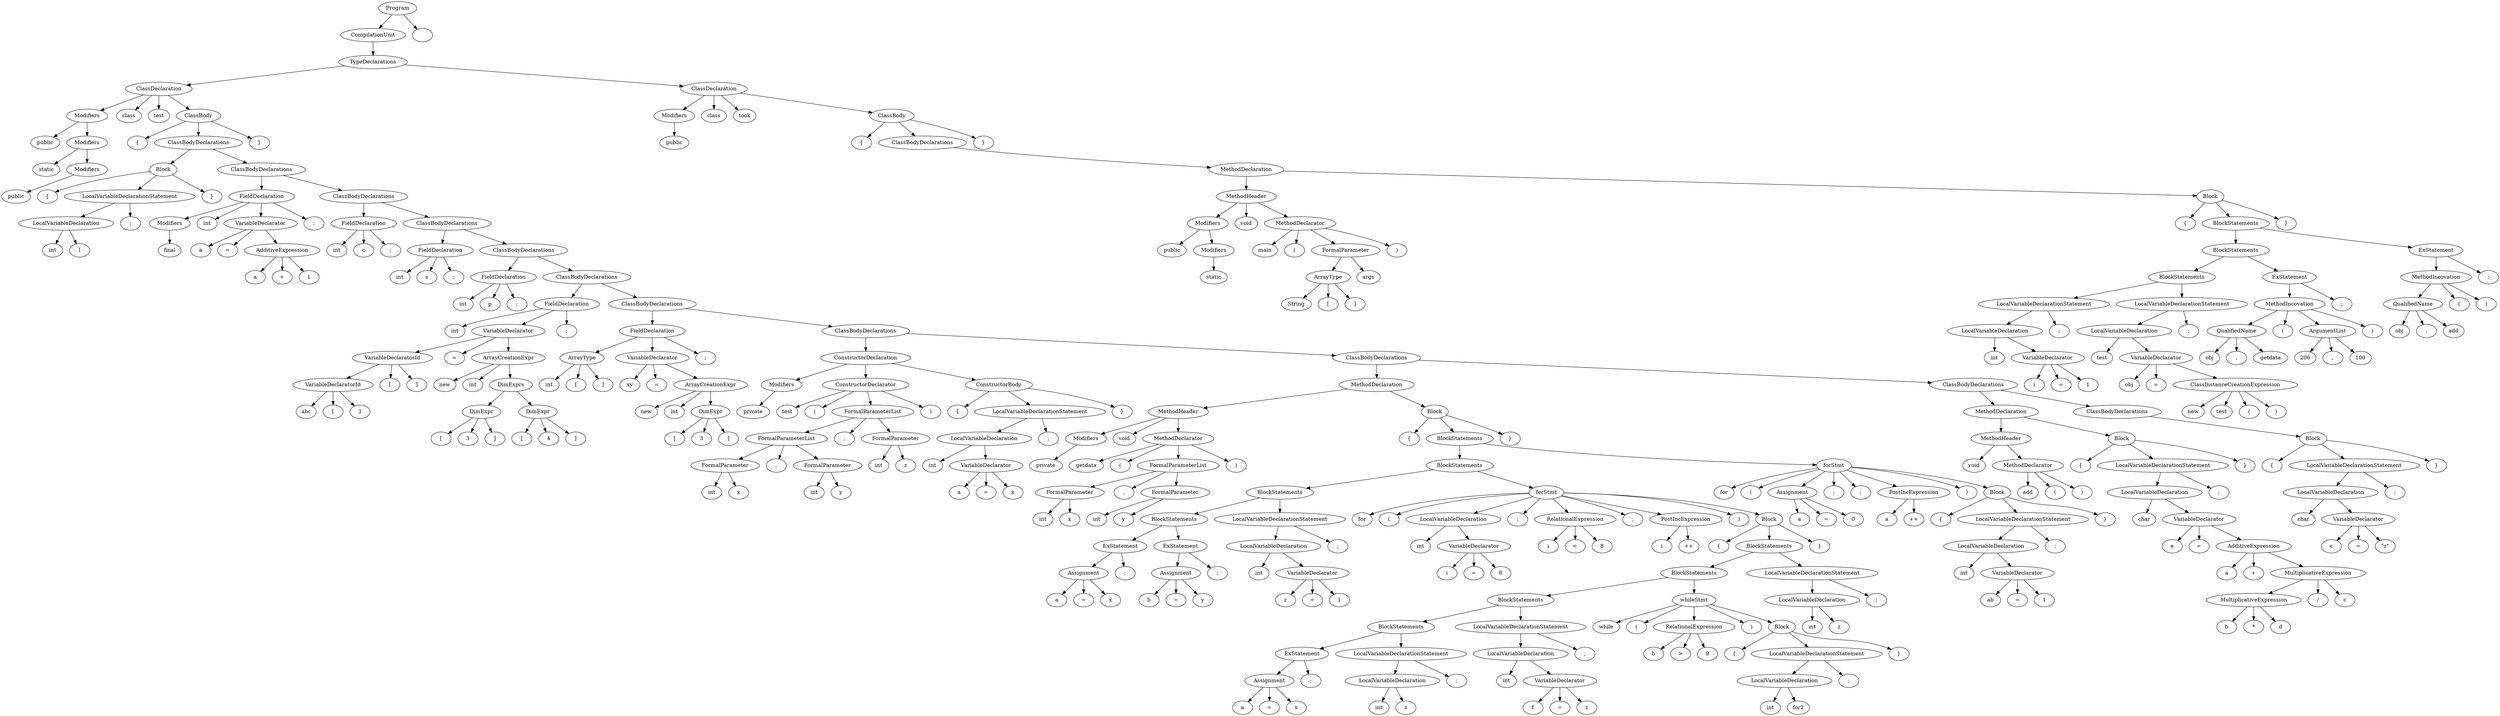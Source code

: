 digraph G {
n1 [label="public"]
n2 [label="static"]
n3 [label="public"]
n4 [label="Modifiers"]
n4->n3;
n5 [label="Modifiers"]
n5->n4;
n5->n2;
n6 [label="Modifiers"]
n6->n5;
n6->n1;
n7 [label="class"]
n8 [label="test"]
n9 [label="{"]
n10 [label="{"]
n11 [label="int"]
n12 [label="l"]
n13 [label="LocalVariableDeclaration"]
n13->n12;
n13->n11;
n14 [label=";"]
n15 [label="LocalVariableDeclarationStatement"]
n15->n14;
n15->n13;
n16 [label="}"]
n17 [label="Block"]
n17->n16;
n17->n15;
n17->n10;
n18 [label="final"]
n19 [label="Modifiers"]
n19->n18;
n20 [label="int"]
n21 [label="a"]
n22 [label="="]
n23 [label="a"]
n24 [label="+"]
n25 [label="1"]
n26 [label="AdditiveExpression"]
n26->n25;
n26->n24;
n26->n23;
n27 [label="VariableDeclarator"]
n27->n26;
n27->n22;
n27->n21;
n28 [label=";"]
n29 [label="FieldDeclaration"]
n29->n28;
n29->n27;
n29->n20;
n29->n19;
n30 [label="int"]
n31 [label="c"]
n32 [label=";"]
n33 [label="FieldDeclaration"]
n33->n32;
n33->n31;
n33->n30;
n34 [label="int"]
n35 [label="s"]
n36 [label=";"]
n37 [label="FieldDeclaration"]
n37->n36;
n37->n35;
n37->n34;
n38 [label="int"]
n39 [label="p"]
n40 [label=";"]
n41 [label="FieldDeclaration"]
n41->n40;
n41->n39;
n41->n38;
n42 [label="int"]
n43 [label="abc"]
n44 [label="["]
n45 [label="]"]
n46 [label="VariableDeclaratorId"]
n46->n45;
n46->n44;
n46->n43;
n47 [label="["]
n48 [label="]"]
n49 [label="VariableDeclaratorId"]
n49->n48;
n49->n47;
n49->n46;
n50 [label="="]
n51 [label="new"]
n52 [label="int"]
n53 [label="["]
n54 [label="3"]
n55 [label="]"]
n56 [label="DimExpr"]
n56->n55;
n56->n54;
n56->n53;
n57 [label="["]
n58 [label="4"]
n59 [label="]"]
n60 [label="DimExpr"]
n60->n59;
n60->n58;
n60->n57;
n61 [label="DimExprs"]
n61->n60;
n61->n56;
n62 [label="ArrayCreationExpr"]
n62->n61;
n62->n52;
n62->n51;
n63 [label="VariableDeclarator"]
n63->n62;
n63->n50;
n63->n49;
n64 [label=";"]
n65 [label="FieldDeclaration"]
n65->n64;
n65->n63;
n65->n42;
n66 [label="int"]
n67 [label="["]
n68 [label="]"]
n69 [label="ArrayType"]
n69->n68;
n69->n67;
n69->n66;
n70 [label="xy"]
n71 [label="="]
n72 [label="new"]
n73 [label="int"]
n74 [label="["]
n75 [label="3"]
n76 [label="]"]
n77 [label="DimExpr"]
n77->n76;
n77->n75;
n77->n74;
n78 [label="ArrayCreationExpr"]
n78->n77;
n78->n73;
n78->n72;
n79 [label="VariableDeclarator"]
n79->n78;
n79->n71;
n79->n70;
n80 [label=";"]
n81 [label="FieldDeclaration"]
n81->n80;
n81->n79;
n81->n69;
n82 [label="private"]
n83 [label="Modifiers"]
n83->n82;
n84 [label="test"]
n85 [label="("]
n86 [label="int"]
n87 [label="x"]
n88 [label="FormalParameter"]
n88->n87;
n88->n86;
n89 [label=","]
n90 [label="int"]
n91 [label="y"]
n92 [label="FormalParameter"]
n92->n91;
n92->n90;
n93 [label="FormalParameterList"]
n93->n92;
n93->n89;
n93->n88;
n94 [label=","]
n95 [label="int"]
n96 [label="z"]
n97 [label="FormalParameter"]
n97->n96;
n97->n95;
n98 [label="FormalParameterList"]
n98->n97;
n98->n94;
n98->n93;
n99 [label=")"]
n100 [label="ConstructorDeclarator"]
n100->n99;
n100->n98;
n100->n85;
n100->n84;
n101 [label="{"]
n102 [label="int"]
n103 [label="a"]
n104 [label="="]
n105 [label="x"]
n106 [label="VariableDeclarator"]
n106->n105;
n106->n104;
n106->n103;
n107 [label="LocalVariableDeclaration"]
n107->n106;
n107->n102;
n108 [label=";"]
n109 [label="LocalVariableDeclarationStatement"]
n109->n108;
n109->n107;
n110 [label="}"]
n111 [label="ConstructorBody"]
n111->n110;
n111->n109;
n111->n101;
n112 [label="ConstructorDeclaration"]
n112->n111;
n112->n100;
n112->n83;
n113 [label="private"]
n114 [label="Modifiers"]
n114->n113;
n115 [label="void"]
n116 [label="getdata"]
n117 [label="("]
n118 [label="int"]
n119 [label="x"]
n120 [label="FormalParameter"]
n120->n119;
n120->n118;
n121 [label=","]
n122 [label="int"]
n123 [label="y"]
n124 [label="FormalParameter"]
n124->n123;
n124->n122;
n125 [label="FormalParameterList"]
n125->n124;
n125->n121;
n125->n120;
n126 [label=")"]
n127 [label="MethodDeclarator"]
n127->n126;
n127->n125;
n127->n117;
n127->n116;
n128 [label="MethodHeader"]
n128->n127;
n128->n115;
n128->n114;
n129 [label="{"]
n130 [label="a"]
n131 [label="="]
n132 [label="x"]
n133 [label="Assignment"]
n133->n132;
n133->n131;
n133->n130;
n134 [label=";"]
n135 [label="ExStatement"]
n135->n134;
n135->n133;
n136 [label="b"]
n137 [label="="]
n138 [label="y"]
n139 [label="Assignment"]
n139->n138;
n139->n137;
n139->n136;
n140 [label=";"]
n141 [label="ExStatement"]
n141->n140;
n141->n139;
n142 [label="BlockStatements"]
n142->n141;
n142->n135;
n143 [label="int"]
n144 [label="z"]
n145 [label="="]
n146 [label="1"]
n147 [label="VariableDeclarator"]
n147->n146;
n147->n145;
n147->n144;
n148 [label="LocalVariableDeclaration"]
n148->n147;
n148->n143;
n149 [label=";"]
n150 [label="LocalVariableDeclarationStatement"]
n150->n149;
n150->n148;
n151 [label="BlockStatements"]
n151->n150;
n151->n142;
n152 [label="for"]
n153 [label="("]
n154 [label="int"]
n155 [label="i"]
n156 [label="="]
n157 [label="0"]
n158 [label="VariableDeclarator"]
n158->n157;
n158->n156;
n158->n155;
n159 [label="LocalVariableDeclaration"]
n159->n158;
n159->n154;
n160 [label=";"]
n161 [label="i"]
n162 [label="<"]
n163 [label="8"]
n164 [label="RelationalExpression"]
n164->n163;
n164->n162;
n164->n161;
n165 [label=";"]
n166 [label="i"]
n167 [label="++"]
n168 [label="PostIncExpression"]
n168->n167;
n168->n166;
n169 [label=")"]
n170 [label="{"]
n171 [label="a"]
n172 [label="="]
n173 [label="x"]
n174 [label="Assignment"]
n174->n173;
n174->n172;
n174->n171;
n175 [label=";"]
n176 [label="ExStatement"]
n176->n175;
n176->n174;
n177 [label="int"]
n178 [label="z"]
n179 [label="LocalVariableDeclaration"]
n179->n178;
n179->n177;
n180 [label=";"]
n181 [label="LocalVariableDeclarationStatement"]
n181->n180;
n181->n179;
n182 [label="BlockStatements"]
n182->n181;
n182->n176;
n183 [label="int"]
n184 [label="f"]
n185 [label="="]
n186 [label="z"]
n187 [label="VariableDeclarator"]
n187->n186;
n187->n185;
n187->n184;
n188 [label="LocalVariableDeclaration"]
n188->n187;
n188->n183;
n189 [label=";"]
n190 [label="LocalVariableDeclarationStatement"]
n190->n189;
n190->n188;
n191 [label="BlockStatements"]
n191->n190;
n191->n182;
n192 [label="while"]
n193 [label="("]
n194 [label="b"]
n195 [label=">"]
n196 [label="9"]
n197 [label="RelationalExpression"]
n197->n196;
n197->n195;
n197->n194;
n198 [label=")"]
n199 [label="{"]
n200 [label="int"]
n201 [label="for2"]
n202 [label="LocalVariableDeclaration"]
n202->n201;
n202->n200;
n203 [label=";"]
n204 [label="LocalVariableDeclarationStatement"]
n204->n203;
n204->n202;
n205 [label="}"]
n206 [label="Block"]
n206->n205;
n206->n204;
n206->n199;
n207 [label="whileStmt"]
n207->n206;
n207->n198;
n207->n197;
n207->n193;
n207->n192;
n208 [label="BlockStatements"]
n208->n207;
n208->n191;
n209 [label="int"]
n210 [label="z"]
n211 [label="LocalVariableDeclaration"]
n211->n210;
n211->n209;
n212 [label=";"]
n213 [label="LocalVariableDeclarationStatement"]
n213->n212;
n213->n211;
n214 [label="BlockStatements"]
n214->n213;
n214->n208;
n215 [label="}"]
n216 [label="Block"]
n216->n215;
n216->n214;
n216->n170;
n217 [label="forStmt"]
n217->n216;
n217->n169;
n217->n168;
n217->n165;
n217->n164;
n217->n160;
n217->n159;
n217->n153;
n217->n152;
n218 [label="BlockStatements"]
n218->n217;
n218->n151;
n219 [label="for"]
n220 [label="("]
n221 [label="a"]
n222 [label="="]
n223 [label="0"]
n224 [label="Assignment"]
n224->n223;
n224->n222;
n224->n221;
n225 [label=";"]
n226 [label=";"]
n227 [label="a"]
n228 [label="++"]
n229 [label="PostIncExpression"]
n229->n228;
n229->n227;
n230 [label=")"]
n231 [label="{"]
n232 [label="int"]
n233 [label="ab"]
n234 [label="="]
n235 [label="1"]
n236 [label="VariableDeclarator"]
n236->n235;
n236->n234;
n236->n233;
n237 [label="LocalVariableDeclaration"]
n237->n236;
n237->n232;
n238 [label=";"]
n239 [label="LocalVariableDeclarationStatement"]
n239->n238;
n239->n237;
n240 [label="}"]
n241 [label="Block"]
n241->n240;
n241->n239;
n241->n231;
n242 [label="forStmt"]
n242->n241;
n242->n230;
n242->n229;
n242->n226;
n242->n225;
n242->n224;
n242->n220;
n242->n219;
n243 [label="BlockStatements"]
n243->n242;
n243->n218;
n244 [label="}"]
n245 [label="Block"]
n245->n244;
n245->n243;
n245->n129;
n246 [label="MethodDeclaration"]
n246->n245;
n246->n128;
n247 [label="void"]
n248 [label="add"]
n249 [label="("]
n250 [label=")"]
n251 [label="MethodDeclarator"]
n251->n250;
n251->n249;
n251->n248;
n252 [label="MethodHeader"]
n252->n251;
n252->n247;
n253 [label="{"]
n254 [label="char"]
n255 [label="e"]
n256 [label="="]
n257 [label="a"]
n258 [label="+"]
n259 [label="b"]
n260 [label="*"]
n261 [label="d"]
n262 [label="MultiplicativeExpression"]
n262->n261;
n262->n260;
n262->n259;
n263 [label="/"]
n264 [label="c"]
n265 [label="MultiplicativeExpression"]
n265->n264;
n265->n263;
n265->n262;
n266 [label="AdditiveExpression"]
n266->n265;
n266->n258;
n266->n257;
n267 [label="VariableDeclarator"]
n267->n266;
n267->n256;
n267->n255;
n268 [label="LocalVariableDeclaration"]
n268->n267;
n268->n254;
n269 [label=";"]
n270 [label="LocalVariableDeclarationStatement"]
n270->n269;
n270->n268;
n271 [label="}"]
n272 [label="Block"]
n272->n271;
n272->n270;
n272->n253;
n273 [label="MethodDeclaration"]
n273->n272;
n273->n252;
n274 [label="{"]
n275 [label="char"]
n276 [label="c"]
n277 [label="="]
n278 [label="\"z\""]
n279 [label="VariableDeclarator"]
n279->n278;
n279->n277;
n279->n276;
n280 [label="LocalVariableDeclaration"]
n280->n279;
n280->n275;
n281 [label=";"]
n282 [label="LocalVariableDeclarationStatement"]
n282->n281;
n282->n280;
n283 [label="}"]
n284 [label="Block"]
n284->n283;
n284->n282;
n284->n274;
n285 [label="ClassBodyDeclarations"]
n285->n284;
n286 [label="ClassBodyDeclarations"]
n286->n285;
n286->n273;
n287 [label="ClassBodyDeclarations"]
n287->n286;
n287->n246;
n288 [label="ClassBodyDeclarations"]
n288->n287;
n288->n112;
n289 [label="ClassBodyDeclarations"]
n289->n288;
n289->n81;
n290 [label="ClassBodyDeclarations"]
n290->n289;
n290->n65;
n291 [label="ClassBodyDeclarations"]
n291->n290;
n291->n41;
n292 [label="ClassBodyDeclarations"]
n292->n291;
n292->n37;
n293 [label="ClassBodyDeclarations"]
n293->n292;
n293->n33;
n294 [label="ClassBodyDeclarations"]
n294->n293;
n294->n29;
n295 [label="ClassBodyDeclarations"]
n295->n294;
n295->n17;
n296 [label="}"]
n297 [label="ClassBody"]
n297->n296;
n297->n295;
n297->n9;
n298 [label="ClassDeclaration"]
n298->n297;
n298->n8;
n298->n7;
n298->n6;
n299 [label="public"]
n300 [label="Modifiers"]
n300->n299;
n301 [label="class"]
n302 [label="took"]
n303 [label="{"]
n304 [label="public"]
n305 [label="static"]
n306 [label="Modifiers"]
n306->n305;
n307 [label="Modifiers"]
n307->n306;
n307->n304;
n308 [label="void"]
n309 [label="main"]
n310 [label="("]
n311 [label="String"]
n312 [label="["]
n313 [label="]"]
n314 [label="ArrayType"]
n314->n313;
n314->n312;
n314->n311;
n315 [label="args"]
n316 [label="FormalParameter"]
n316->n315;
n316->n314;
n317 [label=")"]
n318 [label="MethodDeclarator"]
n318->n317;
n318->n316;
n318->n310;
n318->n309;
n319 [label="MethodHeader"]
n319->n318;
n319->n308;
n319->n307;
n320 [label="{"]
n321 [label="int"]
n322 [label="i"]
n323 [label="="]
n324 [label="1"]
n325 [label="VariableDeclarator"]
n325->n324;
n325->n323;
n325->n322;
n326 [label="LocalVariableDeclaration"]
n326->n325;
n326->n321;
n327 [label=";"]
n328 [label="LocalVariableDeclarationStatement"]
n328->n327;
n328->n326;
n329 [label="test"]
n330 [label="obj"]
n331 [label="="]
n332 [label="new"]
n333 [label="test"]
n334 [label="("]
n335 [label=")"]
n336 [label="ClassInstanceCreationExpression"]
n336->n335;
n336->n334;
n336->n333;
n336->n332;
n337 [label="VariableDeclarator"]
n337->n336;
n337->n331;
n337->n330;
n338 [label="LocalVariableDeclaration"]
n338->n337;
n338->n329;
n339 [label=";"]
n340 [label="LocalVariableDeclarationStatement"]
n340->n339;
n340->n338;
n341 [label="BlockStatements"]
n341->n340;
n341->n328;
n342 [label="obj"]
n343 [label="."]
n344 [label="getdata"]
n345 [label="QualifiedName"]
n345->n344;
n345->n343;
n345->n342;
n346 [label="("]
n347 [label="200"]
n348 [label=","]
n349 [label="100"]
n350 [label="ArgumentList"]
n350->n349;
n350->n348;
n350->n347;
n351 [label=")"]
n352 [label="MethodIncovation"]
n352->n351;
n352->n350;
n352->n346;
n352->n345;
n353 [label=";"]
n354 [label="ExStatement"]
n354->n353;
n354->n352;
n355 [label="BlockStatements"]
n355->n354;
n355->n341;
n356 [label="obj"]
n357 [label="."]
n358 [label="add"]
n359 [label="QualifiedName"]
n359->n358;
n359->n357;
n359->n356;
n360 [label="("]
n361 [label=")"]
n362 [label="MethodIncovation"]
n362->n361;
n362->n360;
n362->n359;
n363 [label=";"]
n364 [label="ExStatement"]
n364->n363;
n364->n362;
n365 [label="BlockStatements"]
n365->n364;
n365->n355;
n366 [label="}"]
n367 [label="Block"]
n367->n366;
n367->n365;
n367->n320;
n368 [label="MethodDeclaration"]
n368->n367;
n368->n319;
n369 [label="ClassBodyDeclarations"]
n369->n368;
n370 [label="}"]
n371 [label="ClassBody"]
n371->n370;
n371->n369;
n371->n303;
n372 [label="ClassDeclaration"]
n372->n371;
n372->n302;
n372->n301;
n372->n300;
n373 [label="TypeDeclarations"]
n373->n372;
n373->n298;
n374 [label="CompilationUnit"]
n374->n373;
n375 [label="Program"]
n375->n376;
n375->n374;
n376 [label=""]
}
